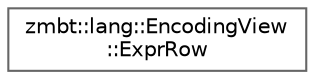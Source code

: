 digraph "Graphical Class Hierarchy"
{
 // LATEX_PDF_SIZE
  bgcolor="transparent";
  edge [fontname=Helvetica,fontsize=10,labelfontname=Helvetica,labelfontsize=10];
  node [fontname=Helvetica,fontsize=10,shape=box,height=0.2,width=0.4];
  rankdir="LR";
  Node0 [id="Node000000",label="zmbt::lang::EncodingView\l::ExprRow",height=0.2,width=0.4,color="grey40", fillcolor="white", style="filled",URL="$structzmbt_1_1lang_1_1EncodingView_1_1ExprRow.html",tooltip=" "];
}
